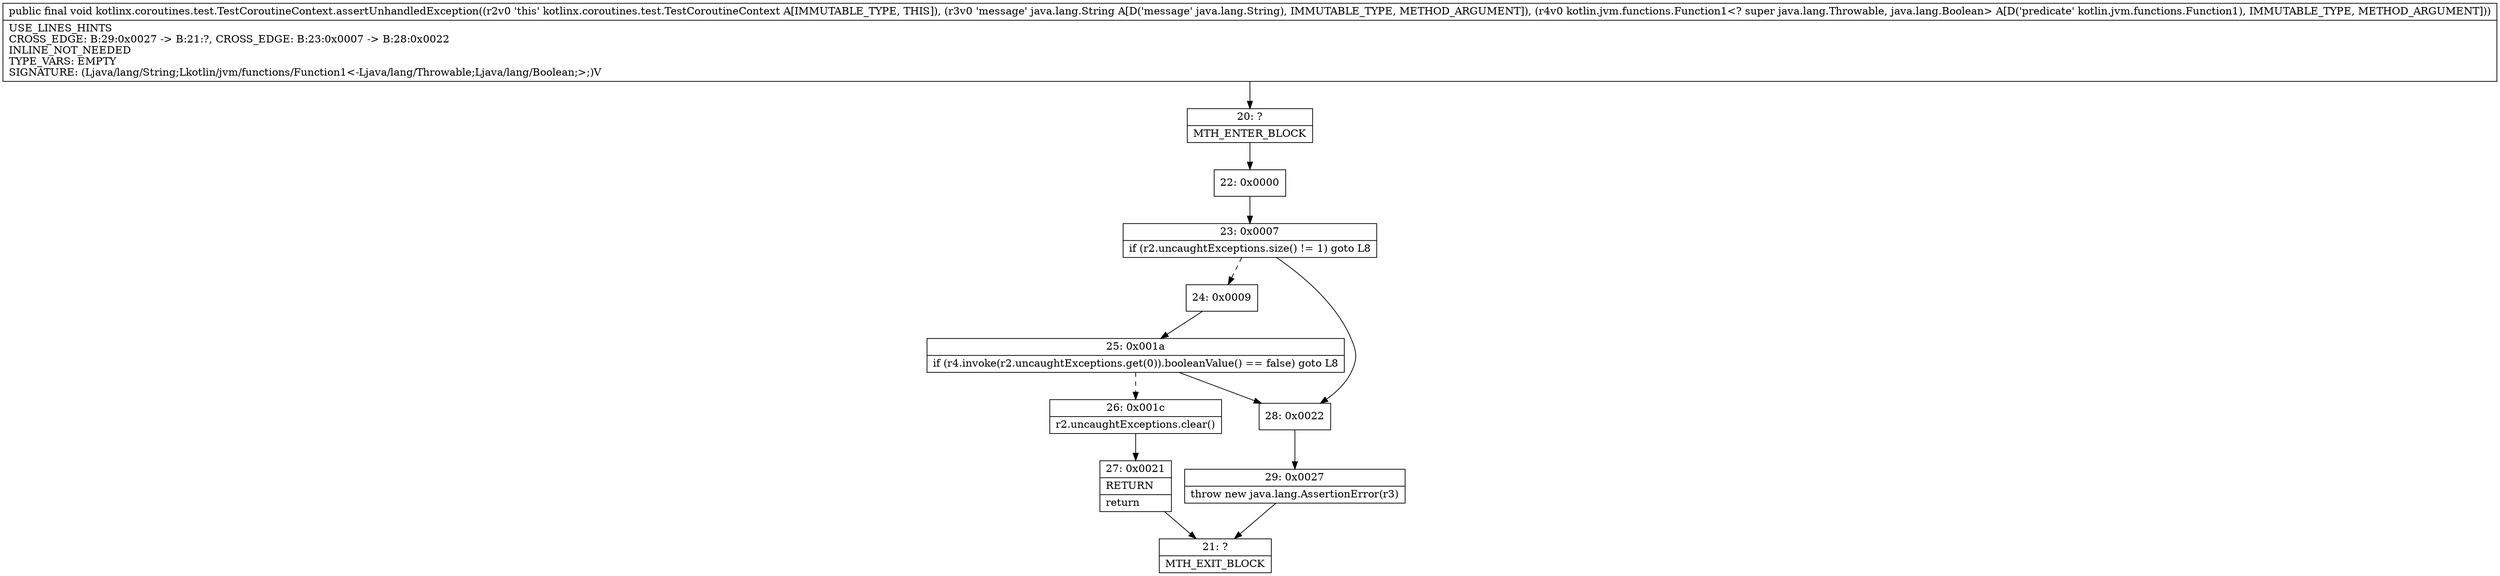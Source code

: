 digraph "CFG forkotlinx.coroutines.test.TestCoroutineContext.assertUnhandledException(Ljava\/lang\/String;Lkotlin\/jvm\/functions\/Function1;)V" {
Node_20 [shape=record,label="{20\:\ ?|MTH_ENTER_BLOCK\l}"];
Node_22 [shape=record,label="{22\:\ 0x0000}"];
Node_23 [shape=record,label="{23\:\ 0x0007|if (r2.uncaughtExceptions.size() != 1) goto L8\l}"];
Node_24 [shape=record,label="{24\:\ 0x0009}"];
Node_25 [shape=record,label="{25\:\ 0x001a|if (r4.invoke(r2.uncaughtExceptions.get(0)).booleanValue() == false) goto L8\l}"];
Node_26 [shape=record,label="{26\:\ 0x001c|r2.uncaughtExceptions.clear()\l}"];
Node_27 [shape=record,label="{27\:\ 0x0021|RETURN\l|return\l}"];
Node_21 [shape=record,label="{21\:\ ?|MTH_EXIT_BLOCK\l}"];
Node_28 [shape=record,label="{28\:\ 0x0022}"];
Node_29 [shape=record,label="{29\:\ 0x0027|throw new java.lang.AssertionError(r3)\l}"];
MethodNode[shape=record,label="{public final void kotlinx.coroutines.test.TestCoroutineContext.assertUnhandledException((r2v0 'this' kotlinx.coroutines.test.TestCoroutineContext A[IMMUTABLE_TYPE, THIS]), (r3v0 'message' java.lang.String A[D('message' java.lang.String), IMMUTABLE_TYPE, METHOD_ARGUMENT]), (r4v0 kotlin.jvm.functions.Function1\<? super java.lang.Throwable, java.lang.Boolean\> A[D('predicate' kotlin.jvm.functions.Function1), IMMUTABLE_TYPE, METHOD_ARGUMENT]))  | USE_LINES_HINTS\lCROSS_EDGE: B:29:0x0027 \-\> B:21:?, CROSS_EDGE: B:23:0x0007 \-\> B:28:0x0022\lINLINE_NOT_NEEDED\lTYPE_VARS: EMPTY\lSIGNATURE: (Ljava\/lang\/String;Lkotlin\/jvm\/functions\/Function1\<\-Ljava\/lang\/Throwable;Ljava\/lang\/Boolean;\>;)V\l}"];
MethodNode -> Node_20;Node_20 -> Node_22;
Node_22 -> Node_23;
Node_23 -> Node_24[style=dashed];
Node_23 -> Node_28;
Node_24 -> Node_25;
Node_25 -> Node_26[style=dashed];
Node_25 -> Node_28;
Node_26 -> Node_27;
Node_27 -> Node_21;
Node_28 -> Node_29;
Node_29 -> Node_21;
}


